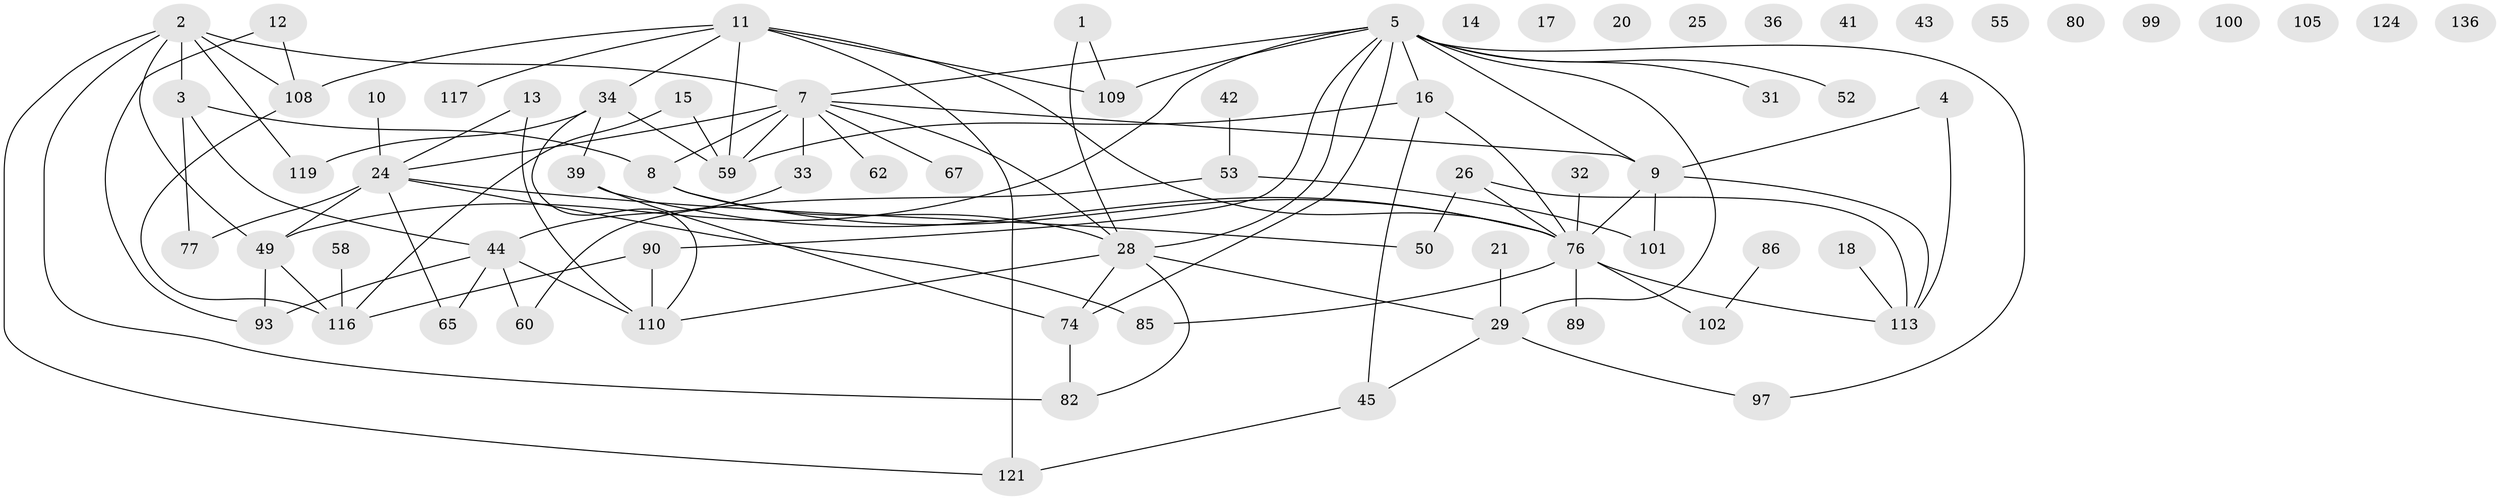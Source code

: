 // original degree distribution, {2: 0.2569444444444444, 3: 0.2013888888888889, 5: 0.06944444444444445, 4: 0.13194444444444445, 1: 0.2152777777777778, 0: 0.09027777777777778, 6: 0.034722222222222224}
// Generated by graph-tools (version 1.1) at 2025/13/03/09/25 04:13:11]
// undirected, 72 vertices, 100 edges
graph export_dot {
graph [start="1"]
  node [color=gray90,style=filled];
  1;
  2 [super="+40+106+23"];
  3 [super="+6+69"];
  4;
  5 [super="+115+122+66+139+130"];
  7 [super="+126+94"];
  8;
  9 [super="+46+19"];
  10;
  11 [super="+35"];
  12 [super="+91+22"];
  13 [super="+38"];
  14;
  15 [super="+27+104"];
  16 [super="+54"];
  17;
  18;
  20;
  21;
  24 [super="+61+73+129+135"];
  25;
  26 [super="+47"];
  28 [super="+30+51+56"];
  29 [super="+92"];
  31;
  32 [super="+68"];
  33;
  34 [super="+37+88"];
  36;
  39 [super="+98+143"];
  41 [super="+70"];
  42;
  43;
  44 [super="+107+63"];
  45 [super="+57+48"];
  49 [super="+120"];
  50 [super="+141"];
  52;
  53 [super="+64"];
  55;
  58 [super="+134"];
  59;
  60;
  62;
  65 [super="+71"];
  67;
  74 [super="+75"];
  76 [super="+118+78+84"];
  77 [super="+96"];
  80;
  82;
  85;
  86;
  89;
  90 [super="+95"];
  93 [super="+128"];
  97;
  99;
  100;
  101;
  102;
  105;
  108 [super="+111"];
  109 [super="+138"];
  110 [super="+125"];
  113;
  116;
  117;
  119;
  121;
  124;
  136;
  1 -- 109;
  1 -- 28;
  2 -- 49;
  2 -- 82;
  2 -- 119;
  2 -- 121;
  2 -- 7;
  2 -- 3;
  2 -- 108;
  3 -- 8;
  3 -- 77;
  3 -- 44;
  4 -- 113;
  4 -- 9;
  5 -- 97;
  5 -- 16;
  5 -- 28;
  5 -- 109;
  5 -- 52;
  5 -- 90;
  5 -- 31;
  5 -- 74;
  5 -- 29;
  5 -- 7;
  5 -- 9;
  5 -- 49;
  7 -- 33;
  7 -- 67;
  7 -- 8 [weight=2];
  7 -- 24;
  7 -- 59;
  7 -- 62;
  7 -- 28;
  7 -- 9;
  8 -- 28;
  8 -- 76;
  9 -- 101;
  9 -- 113;
  9 -- 76;
  10 -- 24;
  11 -- 59;
  11 -- 109;
  11 -- 34;
  11 -- 117;
  11 -- 121;
  11 -- 76;
  11 -- 108;
  12 -- 93;
  12 -- 108;
  13 -- 110;
  13 -- 24;
  15 -- 116;
  15 -- 59;
  16 -- 59;
  16 -- 76;
  16 -- 45;
  18 -- 113;
  21 -- 29;
  24 -- 85;
  24 -- 65;
  24 -- 49;
  24 -- 50;
  24 -- 77;
  26 -- 113;
  26 -- 50;
  26 -- 76;
  28 -- 82;
  28 -- 74;
  28 -- 29;
  28 -- 110;
  29 -- 97;
  29 -- 45;
  32 -- 76;
  33 -- 44;
  34 -- 110;
  34 -- 119;
  34 -- 59;
  34 -- 39;
  39 -- 74;
  39 -- 76;
  42 -- 53;
  44 -- 110;
  44 -- 60;
  44 -- 65;
  44 -- 93;
  45 -- 121;
  49 -- 116;
  49 -- 93;
  53 -- 101;
  53 -- 60;
  58 -- 116;
  74 -- 82;
  76 -- 113;
  76 -- 89;
  76 -- 102;
  76 -- 85;
  86 -- 102;
  90 -- 110;
  90 -- 116;
  108 -- 116;
}
